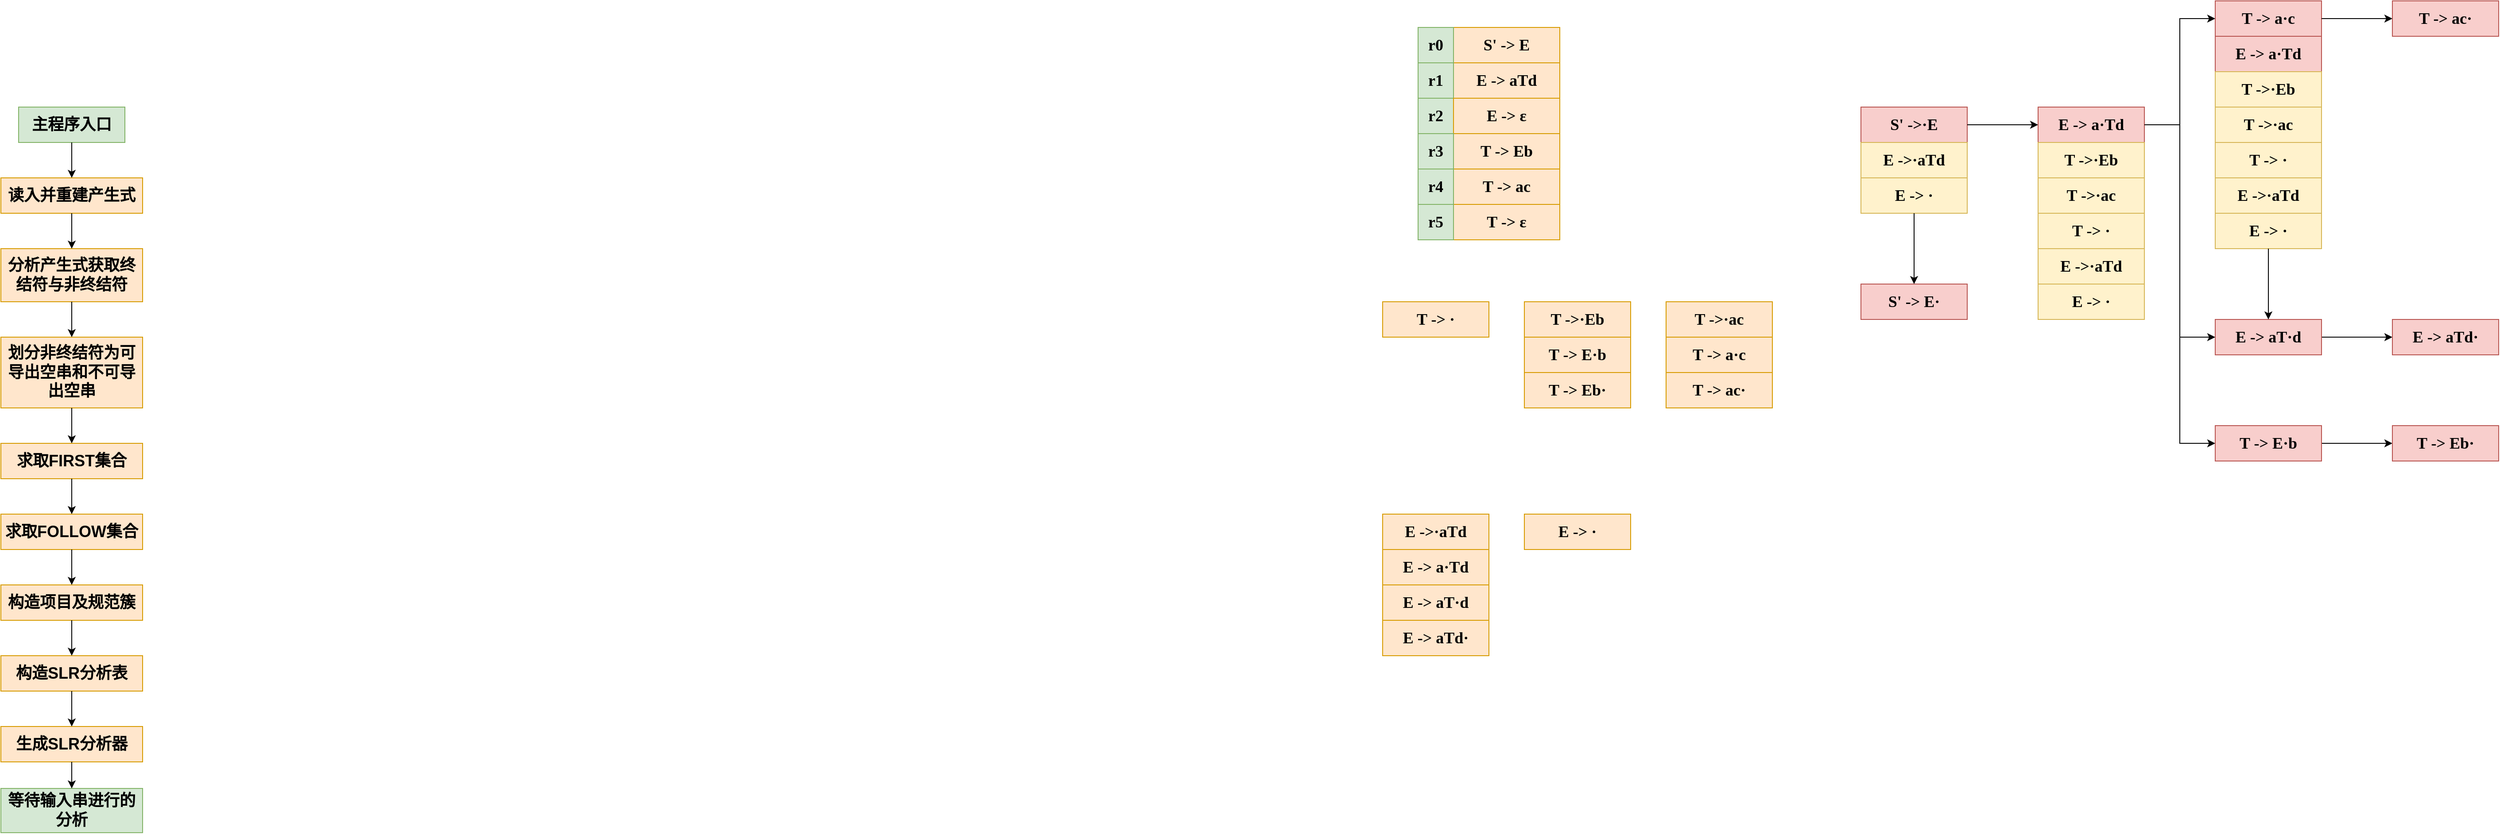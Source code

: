 <mxfile version="14.7.3" type="github">
  <diagram id="0YPb2u13IoEKau1Qp7Te" name="Page-1">
    <mxGraphModel dx="1292" dy="745" grid="1" gridSize="10" guides="1" tooltips="1" connect="1" arrows="1" fold="1" page="1" pageScale="1" pageWidth="1654" pageHeight="2336" math="0" shadow="0">
      <root>
        <mxCell id="0" />
        <mxCell id="1" parent="0" />
        <mxCell id="Pd2eChNWipuQM7B-wFBg-22" value="" style="group" parent="1" vertex="1" connectable="0">
          <mxGeometry x="140" y="120" width="160" height="820" as="geometry" />
        </mxCell>
        <mxCell id="Pd2eChNWipuQM7B-wFBg-1" value="&lt;font style=&quot;font-size: 18px&quot;&gt;&lt;b&gt;主程序入口&lt;/b&gt;&lt;/font&gt;" style="rounded=0;whiteSpace=wrap;html=1;fillColor=#d5e8d4;strokeColor=#82b366;" parent="Pd2eChNWipuQM7B-wFBg-22" vertex="1">
          <mxGeometry x="20" width="120" height="40" as="geometry" />
        </mxCell>
        <mxCell id="Pd2eChNWipuQM7B-wFBg-2" value="&lt;font style=&quot;font-size: 18px&quot;&gt;&lt;b&gt;读入并重建产生式&lt;/b&gt;&lt;/font&gt;" style="rounded=0;whiteSpace=wrap;html=1;fillColor=#ffe6cc;strokeColor=#d79b00;" parent="Pd2eChNWipuQM7B-wFBg-22" vertex="1">
          <mxGeometry y="80" width="160" height="40" as="geometry" />
        </mxCell>
        <mxCell id="Pd2eChNWipuQM7B-wFBg-12" style="edgeStyle=orthogonalEdgeStyle;rounded=0;orthogonalLoop=1;jettySize=auto;html=1;exitX=0.5;exitY=1;exitDx=0;exitDy=0;" parent="Pd2eChNWipuQM7B-wFBg-22" source="Pd2eChNWipuQM7B-wFBg-1" target="Pd2eChNWipuQM7B-wFBg-2" edge="1">
          <mxGeometry relative="1" as="geometry" />
        </mxCell>
        <mxCell id="Pd2eChNWipuQM7B-wFBg-3" value="&lt;font style=&quot;font-size: 18px&quot;&gt;&lt;b&gt;分析产生式获取终结符与非终结符&lt;/b&gt;&lt;/font&gt;" style="rounded=0;whiteSpace=wrap;html=1;fillColor=#ffe6cc;strokeColor=#d79b00;" parent="Pd2eChNWipuQM7B-wFBg-22" vertex="1">
          <mxGeometry y="160" width="160" height="60" as="geometry" />
        </mxCell>
        <mxCell id="Pd2eChNWipuQM7B-wFBg-13" style="edgeStyle=orthogonalEdgeStyle;rounded=0;orthogonalLoop=1;jettySize=auto;html=1;exitX=0.5;exitY=1;exitDx=0;exitDy=0;" parent="Pd2eChNWipuQM7B-wFBg-22" source="Pd2eChNWipuQM7B-wFBg-2" target="Pd2eChNWipuQM7B-wFBg-3" edge="1">
          <mxGeometry relative="1" as="geometry" />
        </mxCell>
        <mxCell id="Pd2eChNWipuQM7B-wFBg-5" value="&lt;span style=&quot;font-size: 18px&quot;&gt;&lt;b&gt;划分非终结符为可导出空串和不可导出空串&lt;br&gt;&lt;/b&gt;&lt;/span&gt;" style="rounded=0;whiteSpace=wrap;html=1;fillColor=#ffe6cc;strokeColor=#d79b00;" parent="Pd2eChNWipuQM7B-wFBg-22" vertex="1">
          <mxGeometry y="260" width="160" height="80" as="geometry" />
        </mxCell>
        <mxCell id="Pd2eChNWipuQM7B-wFBg-14" style="edgeStyle=orthogonalEdgeStyle;rounded=0;orthogonalLoop=1;jettySize=auto;html=1;exitX=0.5;exitY=1;exitDx=0;exitDy=0;entryX=0.5;entryY=0;entryDx=0;entryDy=0;" parent="Pd2eChNWipuQM7B-wFBg-22" source="Pd2eChNWipuQM7B-wFBg-3" target="Pd2eChNWipuQM7B-wFBg-5" edge="1">
          <mxGeometry relative="1" as="geometry" />
        </mxCell>
        <mxCell id="Pd2eChNWipuQM7B-wFBg-6" value="&lt;span style=&quot;font-size: 18px&quot;&gt;&lt;b&gt;求取FIRST集合&lt;br&gt;&lt;/b&gt;&lt;/span&gt;" style="rounded=0;whiteSpace=wrap;html=1;fillColor=#ffe6cc;strokeColor=#d79b00;" parent="Pd2eChNWipuQM7B-wFBg-22" vertex="1">
          <mxGeometry y="380" width="160" height="40" as="geometry" />
        </mxCell>
        <mxCell id="Pd2eChNWipuQM7B-wFBg-15" style="edgeStyle=orthogonalEdgeStyle;rounded=0;orthogonalLoop=1;jettySize=auto;html=1;exitX=0.5;exitY=1;exitDx=0;exitDy=0;entryX=0.5;entryY=0;entryDx=0;entryDy=0;" parent="Pd2eChNWipuQM7B-wFBg-22" source="Pd2eChNWipuQM7B-wFBg-5" target="Pd2eChNWipuQM7B-wFBg-6" edge="1">
          <mxGeometry relative="1" as="geometry" />
        </mxCell>
        <mxCell id="Pd2eChNWipuQM7B-wFBg-7" value="&lt;span style=&quot;font-size: 18px&quot;&gt;&lt;b&gt;求取FOLLOW集合&lt;br&gt;&lt;/b&gt;&lt;/span&gt;" style="rounded=0;whiteSpace=wrap;html=1;fillColor=#ffe6cc;strokeColor=#d79b00;" parent="Pd2eChNWipuQM7B-wFBg-22" vertex="1">
          <mxGeometry y="460" width="160" height="40" as="geometry" />
        </mxCell>
        <mxCell id="Pd2eChNWipuQM7B-wFBg-16" style="edgeStyle=orthogonalEdgeStyle;rounded=0;orthogonalLoop=1;jettySize=auto;html=1;exitX=0.5;exitY=1;exitDx=0;exitDy=0;entryX=0.5;entryY=0;entryDx=0;entryDy=0;" parent="Pd2eChNWipuQM7B-wFBg-22" source="Pd2eChNWipuQM7B-wFBg-6" target="Pd2eChNWipuQM7B-wFBg-7" edge="1">
          <mxGeometry relative="1" as="geometry" />
        </mxCell>
        <mxCell id="Pd2eChNWipuQM7B-wFBg-8" value="&lt;span style=&quot;font-size: 18px&quot;&gt;&lt;b&gt;构造项目及规范簇&lt;br&gt;&lt;/b&gt;&lt;/span&gt;" style="rounded=0;whiteSpace=wrap;html=1;fillColor=#ffe6cc;strokeColor=#d79b00;" parent="Pd2eChNWipuQM7B-wFBg-22" vertex="1">
          <mxGeometry y="540" width="160" height="40" as="geometry" />
        </mxCell>
        <mxCell id="Pd2eChNWipuQM7B-wFBg-17" style="edgeStyle=orthogonalEdgeStyle;rounded=0;orthogonalLoop=1;jettySize=auto;html=1;exitX=0.5;exitY=1;exitDx=0;exitDy=0;entryX=0.5;entryY=0;entryDx=0;entryDy=0;" parent="Pd2eChNWipuQM7B-wFBg-22" source="Pd2eChNWipuQM7B-wFBg-7" target="Pd2eChNWipuQM7B-wFBg-8" edge="1">
          <mxGeometry relative="1" as="geometry" />
        </mxCell>
        <mxCell id="Pd2eChNWipuQM7B-wFBg-9" value="&lt;span style=&quot;font-size: 18px&quot;&gt;&lt;b&gt;构造SLR分析表&lt;br&gt;&lt;/b&gt;&lt;/span&gt;" style="rounded=0;whiteSpace=wrap;html=1;fillColor=#ffe6cc;strokeColor=#d79b00;" parent="Pd2eChNWipuQM7B-wFBg-22" vertex="1">
          <mxGeometry y="620" width="160" height="40" as="geometry" />
        </mxCell>
        <mxCell id="Pd2eChNWipuQM7B-wFBg-18" style="edgeStyle=orthogonalEdgeStyle;rounded=0;orthogonalLoop=1;jettySize=auto;html=1;exitX=0.5;exitY=1;exitDx=0;exitDy=0;entryX=0.5;entryY=0;entryDx=0;entryDy=0;" parent="Pd2eChNWipuQM7B-wFBg-22" source="Pd2eChNWipuQM7B-wFBg-8" target="Pd2eChNWipuQM7B-wFBg-9" edge="1">
          <mxGeometry relative="1" as="geometry" />
        </mxCell>
        <mxCell id="Pd2eChNWipuQM7B-wFBg-10" value="&lt;span style=&quot;font-size: 18px&quot;&gt;&lt;b&gt;生成SLR分析器&lt;br&gt;&lt;/b&gt;&lt;/span&gt;" style="rounded=0;whiteSpace=wrap;html=1;fillColor=#ffe6cc;strokeColor=#d79b00;" parent="Pd2eChNWipuQM7B-wFBg-22" vertex="1">
          <mxGeometry y="700" width="160" height="40" as="geometry" />
        </mxCell>
        <mxCell id="Pd2eChNWipuQM7B-wFBg-19" style="edgeStyle=orthogonalEdgeStyle;rounded=0;orthogonalLoop=1;jettySize=auto;html=1;entryX=0.5;entryY=0;entryDx=0;entryDy=0;" parent="Pd2eChNWipuQM7B-wFBg-22" source="Pd2eChNWipuQM7B-wFBg-9" target="Pd2eChNWipuQM7B-wFBg-10" edge="1">
          <mxGeometry relative="1" as="geometry" />
        </mxCell>
        <mxCell id="Pd2eChNWipuQM7B-wFBg-11" value="&lt;span style=&quot;font-size: 18px&quot;&gt;&lt;b&gt;等待输入串进行的分析&lt;/b&gt;&lt;/span&gt;" style="rounded=0;whiteSpace=wrap;html=1;fillColor=#d5e8d4;strokeColor=#82b366;" parent="Pd2eChNWipuQM7B-wFBg-22" vertex="1">
          <mxGeometry y="770" width="160" height="50" as="geometry" />
        </mxCell>
        <mxCell id="Pd2eChNWipuQM7B-wFBg-21" style="edgeStyle=orthogonalEdgeStyle;rounded=0;orthogonalLoop=1;jettySize=auto;html=1;exitX=0.5;exitY=1;exitDx=0;exitDy=0;entryX=0.5;entryY=0;entryDx=0;entryDy=0;" parent="Pd2eChNWipuQM7B-wFBg-22" source="Pd2eChNWipuQM7B-wFBg-10" target="Pd2eChNWipuQM7B-wFBg-11" edge="1">
          <mxGeometry relative="1" as="geometry" />
        </mxCell>
        <mxCell id="wYAp02LFLE07vY8hdoaV-23" value="" style="group" vertex="1" connectable="0" parent="1">
          <mxGeometry x="1740" y="30" width="160" height="240" as="geometry" />
        </mxCell>
        <mxCell id="wYAp02LFLE07vY8hdoaV-3" value="" style="group;" vertex="1" connectable="0" parent="wYAp02LFLE07vY8hdoaV-23">
          <mxGeometry width="160" height="40" as="geometry" />
        </mxCell>
        <mxCell id="wYAp02LFLE07vY8hdoaV-1" value="&lt;font style=&quot;font-size: 18px&quot; face=&quot;Comic Sans MS&quot;&gt;&lt;b&gt;S&#39; -&amp;gt; E&lt;/b&gt;&lt;/font&gt;" style="rounded=0;whiteSpace=wrap;html=1;fillColor=#ffe6cc;strokeColor=#d79b00;" vertex="1" parent="wYAp02LFLE07vY8hdoaV-3">
          <mxGeometry x="40" width="120" height="40" as="geometry" />
        </mxCell>
        <mxCell id="wYAp02LFLE07vY8hdoaV-2" value="&lt;font style=&quot;font-size: 18px&quot; face=&quot;Comic Sans MS&quot;&gt;&lt;b&gt;r0&lt;/b&gt;&lt;/font&gt;" style="rounded=0;whiteSpace=wrap;html=1;fillColor=#d5e8d4;strokeColor=#82b366;" vertex="1" parent="wYAp02LFLE07vY8hdoaV-3">
          <mxGeometry width="40" height="40" as="geometry" />
        </mxCell>
        <mxCell id="wYAp02LFLE07vY8hdoaV-4" value="" style="group" vertex="1" connectable="0" parent="wYAp02LFLE07vY8hdoaV-23">
          <mxGeometry y="40" width="160" height="40" as="geometry" />
        </mxCell>
        <mxCell id="wYAp02LFLE07vY8hdoaV-5" value="&lt;font style=&quot;font-size: 18px&quot; face=&quot;Comic Sans MS&quot;&gt;&lt;b&gt;E -&amp;gt; aTd&lt;/b&gt;&lt;/font&gt;" style="rounded=0;whiteSpace=wrap;html=1;fillColor=#ffe6cc;strokeColor=#d79b00;" vertex="1" parent="wYAp02LFLE07vY8hdoaV-4">
          <mxGeometry x="40" width="120" height="40" as="geometry" />
        </mxCell>
        <mxCell id="wYAp02LFLE07vY8hdoaV-6" value="&lt;font style=&quot;font-size: 18px&quot; face=&quot;Comic Sans MS&quot;&gt;&lt;b&gt;r1&lt;/b&gt;&lt;/font&gt;" style="rounded=0;whiteSpace=wrap;html=1;fillColor=#d5e8d4;strokeColor=#82b366;" vertex="1" parent="wYAp02LFLE07vY8hdoaV-4">
          <mxGeometry width="40" height="40" as="geometry" />
        </mxCell>
        <mxCell id="wYAp02LFLE07vY8hdoaV-7" value="" style="group" vertex="1" connectable="0" parent="wYAp02LFLE07vY8hdoaV-23">
          <mxGeometry y="80" width="160" height="40" as="geometry" />
        </mxCell>
        <mxCell id="wYAp02LFLE07vY8hdoaV-9" value="&lt;font style=&quot;font-size: 18px&quot; face=&quot;Comic Sans MS&quot;&gt;&lt;b&gt;r2&lt;/b&gt;&lt;/font&gt;" style="rounded=0;whiteSpace=wrap;html=1;fillColor=#d5e8d4;strokeColor=#82b366;" vertex="1" parent="wYAp02LFLE07vY8hdoaV-7">
          <mxGeometry width="40" height="40" as="geometry" />
        </mxCell>
        <mxCell id="wYAp02LFLE07vY8hdoaV-21" value="&lt;b style=&quot;font-family: &amp;#34;comic sans ms&amp;#34; ; font-size: 18px&quot;&gt;E -&amp;gt;&amp;nbsp;ε&lt;/b&gt;" style="rounded=0;whiteSpace=wrap;html=1;fillColor=#ffe6cc;strokeColor=#d79b00;" vertex="1" parent="wYAp02LFLE07vY8hdoaV-7">
          <mxGeometry x="40" width="120" height="40" as="geometry" />
        </mxCell>
        <mxCell id="wYAp02LFLE07vY8hdoaV-11" value="" style="group" vertex="1" connectable="0" parent="wYAp02LFLE07vY8hdoaV-23">
          <mxGeometry y="120" width="160" height="40" as="geometry" />
        </mxCell>
        <mxCell id="wYAp02LFLE07vY8hdoaV-12" value="&lt;font style=&quot;font-size: 18px&quot; face=&quot;Comic Sans MS&quot;&gt;&lt;b&gt;T -&amp;gt; Eb&lt;/b&gt;&lt;/font&gt;" style="rounded=0;whiteSpace=wrap;html=1;fillColor=#ffe6cc;strokeColor=#d79b00;" vertex="1" parent="wYAp02LFLE07vY8hdoaV-11">
          <mxGeometry x="40" width="120" height="40" as="geometry" />
        </mxCell>
        <mxCell id="wYAp02LFLE07vY8hdoaV-13" value="&lt;font style=&quot;font-size: 18px&quot; face=&quot;Comic Sans MS&quot;&gt;&lt;b&gt;r3&lt;/b&gt;&lt;/font&gt;" style="rounded=0;whiteSpace=wrap;html=1;fillColor=#d5e8d4;strokeColor=#82b366;" vertex="1" parent="wYAp02LFLE07vY8hdoaV-11">
          <mxGeometry width="40" height="40" as="geometry" />
        </mxCell>
        <mxCell id="wYAp02LFLE07vY8hdoaV-14" value="" style="group" vertex="1" connectable="0" parent="wYAp02LFLE07vY8hdoaV-23">
          <mxGeometry y="160" width="160" height="40" as="geometry" />
        </mxCell>
        <mxCell id="wYAp02LFLE07vY8hdoaV-15" value="&lt;font style=&quot;font-size: 18px&quot; face=&quot;Comic Sans MS&quot;&gt;&lt;b&gt;T -&amp;gt; ac&lt;/b&gt;&lt;/font&gt;" style="rounded=0;whiteSpace=wrap;html=1;fillColor=#ffe6cc;strokeColor=#d79b00;" vertex="1" parent="wYAp02LFLE07vY8hdoaV-14">
          <mxGeometry x="40" width="120" height="40" as="geometry" />
        </mxCell>
        <mxCell id="wYAp02LFLE07vY8hdoaV-16" value="&lt;font style=&quot;font-size: 18px&quot; face=&quot;Comic Sans MS&quot;&gt;&lt;b&gt;r4&lt;/b&gt;&lt;/font&gt;" style="rounded=0;whiteSpace=wrap;html=1;fillColor=#d5e8d4;strokeColor=#82b366;" vertex="1" parent="wYAp02LFLE07vY8hdoaV-14">
          <mxGeometry width="40" height="40" as="geometry" />
        </mxCell>
        <mxCell id="wYAp02LFLE07vY8hdoaV-17" value="" style="group" vertex="1" connectable="0" parent="wYAp02LFLE07vY8hdoaV-23">
          <mxGeometry y="200" width="160" height="40" as="geometry" />
        </mxCell>
        <mxCell id="wYAp02LFLE07vY8hdoaV-18" value="&lt;font style=&quot;font-size: 18px&quot; face=&quot;Comic Sans MS&quot;&gt;&lt;b&gt;T -&amp;gt;&amp;nbsp;&lt;/b&gt;&lt;/font&gt;&lt;b style=&quot;font-family: &amp;#34;comic sans ms&amp;#34; ; font-size: 18px&quot;&gt;ε&lt;/b&gt;" style="rounded=0;whiteSpace=wrap;html=1;fillColor=#ffe6cc;strokeColor=#d79b00;" vertex="1" parent="wYAp02LFLE07vY8hdoaV-17">
          <mxGeometry x="40" width="120" height="40" as="geometry" />
        </mxCell>
        <mxCell id="wYAp02LFLE07vY8hdoaV-19" value="&lt;font style=&quot;font-size: 18px&quot; face=&quot;Comic Sans MS&quot;&gt;&lt;b&gt;r5&lt;/b&gt;&lt;/font&gt;" style="rounded=0;whiteSpace=wrap;html=1;fillColor=#d5e8d4;strokeColor=#82b366;" vertex="1" parent="wYAp02LFLE07vY8hdoaV-17">
          <mxGeometry width="40" height="40" as="geometry" />
        </mxCell>
        <mxCell id="wYAp02LFLE07vY8hdoaV-25" value="&lt;font style=&quot;font-size: 18px&quot; face=&quot;Comic Sans MS&quot;&gt;&lt;b&gt;S&#39; -&amp;gt; E&lt;/b&gt;&lt;/font&gt;&lt;b style=&quot;font-size: 18px&quot;&gt;&lt;font face=&quot;Comic Sans MS&quot;&gt;·&lt;/font&gt;&lt;/b&gt;" style="rounded=0;whiteSpace=wrap;html=1;fillColor=#f8cecc;strokeColor=#b85450;" vertex="1" parent="1">
          <mxGeometry x="2240" y="320" width="120" height="40" as="geometry" />
        </mxCell>
        <mxCell id="wYAp02LFLE07vY8hdoaV-28" value="&lt;font style=&quot;font-size: 18px&quot; face=&quot;Comic Sans MS&quot;&gt;&lt;b&gt;T -&amp;gt;&lt;/b&gt;&lt;/font&gt;&lt;b style=&quot;font-size: 18px&quot;&gt;&lt;font face=&quot;Comic Sans MS&quot;&gt;·&lt;/font&gt;&lt;/b&gt;&lt;font style=&quot;font-size: 18px&quot; face=&quot;Comic Sans MS&quot;&gt;&lt;b&gt;Eb&lt;/b&gt;&lt;/font&gt;" style="rounded=0;whiteSpace=wrap;html=1;fillColor=#ffe6cc;strokeColor=#d79b00;" vertex="1" parent="1">
          <mxGeometry x="1860" y="340" width="120" height="40" as="geometry" />
        </mxCell>
        <mxCell id="wYAp02LFLE07vY8hdoaV-29" value="&lt;font style=&quot;font-size: 18px&quot; face=&quot;Comic Sans MS&quot;&gt;&lt;b&gt;T -&amp;gt;&lt;/b&gt;&lt;/font&gt;&lt;b style=&quot;font-size: 18px&quot;&gt;&lt;font face=&quot;Comic Sans MS&quot;&gt;·&lt;/font&gt;&lt;/b&gt;&lt;font style=&quot;font-size: 18px&quot; face=&quot;Comic Sans MS&quot;&gt;&lt;b&gt;ac&lt;/b&gt;&lt;/font&gt;" style="rounded=0;whiteSpace=wrap;html=1;fillColor=#ffe6cc;strokeColor=#d79b00;" vertex="1" parent="1">
          <mxGeometry x="2020" y="340" width="120" height="40" as="geometry" />
        </mxCell>
        <mxCell id="wYAp02LFLE07vY8hdoaV-30" value="&lt;font style=&quot;font-size: 18px&quot;&gt;&lt;b&gt;&lt;font face=&quot;Comic Sans MS&quot;&gt;T -&amp;gt; ·&lt;/font&gt;&lt;/b&gt;&lt;/font&gt;" style="rounded=0;whiteSpace=wrap;html=1;fillColor=#ffe6cc;strokeColor=#d79b00;" vertex="1" parent="1">
          <mxGeometry x="1700" y="340" width="120" height="40" as="geometry" />
        </mxCell>
        <mxCell id="wYAp02LFLE07vY8hdoaV-31" value="&lt;font style=&quot;font-size: 18px&quot; face=&quot;Comic Sans MS&quot;&gt;&lt;b&gt;E -&amp;gt;&lt;/b&gt;&lt;/font&gt;&lt;b style=&quot;font-size: 18px&quot;&gt;&lt;font face=&quot;Comic Sans MS&quot;&gt;·&lt;/font&gt;&lt;/b&gt;&lt;font style=&quot;font-size: 18px&quot; face=&quot;Comic Sans MS&quot;&gt;&lt;b&gt;aTd&lt;/b&gt;&lt;/font&gt;" style="rounded=0;whiteSpace=wrap;html=1;fillColor=#ffe6cc;strokeColor=#d79b00;" vertex="1" parent="1">
          <mxGeometry x="1700" y="580" width="120" height="40" as="geometry" />
        </mxCell>
        <mxCell id="wYAp02LFLE07vY8hdoaV-32" value="&lt;b style=&quot;font-size: 18px&quot;&gt;&lt;font face=&quot;Comic Sans MS&quot;&gt;E -&amp;gt; ·&lt;/font&gt;&lt;/b&gt;" style="rounded=0;whiteSpace=wrap;html=1;fillColor=#ffe6cc;strokeColor=#d79b00;" vertex="1" parent="1">
          <mxGeometry x="1860" y="580" width="120" height="40" as="geometry" />
        </mxCell>
        <mxCell id="wYAp02LFLE07vY8hdoaV-33" value="&lt;font style=&quot;font-size: 18px&quot; face=&quot;Comic Sans MS&quot;&gt;&lt;b&gt;T -&amp;gt; E&lt;/b&gt;&lt;/font&gt;&lt;b style=&quot;font-size: 18px&quot;&gt;&lt;font face=&quot;Comic Sans MS&quot;&gt;·&lt;/font&gt;&lt;/b&gt;&lt;font style=&quot;font-size: 18px&quot; face=&quot;Comic Sans MS&quot;&gt;&lt;b&gt;b&lt;/b&gt;&lt;/font&gt;" style="rounded=0;whiteSpace=wrap;html=1;fillColor=#ffe6cc;strokeColor=#d79b00;" vertex="1" parent="1">
          <mxGeometry x="1860" y="380" width="120" height="40" as="geometry" />
        </mxCell>
        <mxCell id="wYAp02LFLE07vY8hdoaV-34" value="&lt;font style=&quot;font-size: 18px&quot; face=&quot;Comic Sans MS&quot;&gt;&lt;b&gt;T -&amp;gt; E&lt;/b&gt;&lt;/font&gt;&lt;font style=&quot;font-size: 18px&quot; face=&quot;Comic Sans MS&quot;&gt;&lt;b&gt;b&lt;/b&gt;&lt;/font&gt;&lt;b style=&quot;font-size: 18px&quot;&gt;&lt;font face=&quot;Comic Sans MS&quot;&gt;·&lt;/font&gt;&lt;/b&gt;" style="rounded=0;whiteSpace=wrap;html=1;fillColor=#ffe6cc;strokeColor=#d79b00;" vertex="1" parent="1">
          <mxGeometry x="1860" y="420" width="120" height="40" as="geometry" />
        </mxCell>
        <mxCell id="wYAp02LFLE07vY8hdoaV-35" value="&lt;font style=&quot;font-size: 18px&quot; face=&quot;Comic Sans MS&quot;&gt;&lt;b&gt;T -&amp;gt; a&lt;/b&gt;&lt;/font&gt;&lt;b style=&quot;font-size: 18px&quot;&gt;&lt;font face=&quot;Comic Sans MS&quot;&gt;·&lt;/font&gt;&lt;/b&gt;&lt;font style=&quot;font-size: 18px&quot; face=&quot;Comic Sans MS&quot;&gt;&lt;b&gt;c&lt;/b&gt;&lt;/font&gt;" style="rounded=0;whiteSpace=wrap;html=1;fillColor=#ffe6cc;strokeColor=#d79b00;" vertex="1" parent="1">
          <mxGeometry x="2020" y="380" width="120" height="40" as="geometry" />
        </mxCell>
        <mxCell id="wYAp02LFLE07vY8hdoaV-36" value="&lt;font style=&quot;font-size: 18px&quot; face=&quot;Comic Sans MS&quot;&gt;&lt;b&gt;T -&amp;gt; ac&lt;/b&gt;&lt;/font&gt;&lt;b style=&quot;font-size: 18px&quot;&gt;&lt;font face=&quot;Comic Sans MS&quot;&gt;·&lt;/font&gt;&lt;/b&gt;" style="rounded=0;whiteSpace=wrap;html=1;fillColor=#ffe6cc;strokeColor=#d79b00;" vertex="1" parent="1">
          <mxGeometry x="2020" y="420" width="120" height="40" as="geometry" />
        </mxCell>
        <mxCell id="wYAp02LFLE07vY8hdoaV-37" value="&lt;font style=&quot;font-size: 18px&quot; face=&quot;Comic Sans MS&quot;&gt;&lt;b&gt;E -&amp;gt; a&lt;/b&gt;&lt;/font&gt;&lt;b style=&quot;font-size: 18px&quot;&gt;&lt;font face=&quot;Comic Sans MS&quot;&gt;·&lt;/font&gt;&lt;/b&gt;&lt;font style=&quot;font-size: 18px&quot; face=&quot;Comic Sans MS&quot;&gt;&lt;b&gt;Td&lt;/b&gt;&lt;/font&gt;" style="rounded=0;whiteSpace=wrap;html=1;fillColor=#ffe6cc;strokeColor=#d79b00;" vertex="1" parent="1">
          <mxGeometry x="1700" y="620" width="120" height="40" as="geometry" />
        </mxCell>
        <mxCell id="wYAp02LFLE07vY8hdoaV-38" value="&lt;font style=&quot;font-size: 18px&quot; face=&quot;Comic Sans MS&quot;&gt;&lt;b&gt;E -&amp;gt; aT&lt;/b&gt;&lt;/font&gt;&lt;b style=&quot;font-size: 18px&quot;&gt;&lt;font face=&quot;Comic Sans MS&quot;&gt;·&lt;/font&gt;&lt;/b&gt;&lt;font style=&quot;font-size: 18px&quot; face=&quot;Comic Sans MS&quot;&gt;&lt;b&gt;d&lt;/b&gt;&lt;/font&gt;" style="rounded=0;whiteSpace=wrap;html=1;fillColor=#ffe6cc;strokeColor=#d79b00;" vertex="1" parent="1">
          <mxGeometry x="1700" y="660" width="120" height="40" as="geometry" />
        </mxCell>
        <mxCell id="wYAp02LFLE07vY8hdoaV-39" value="&lt;font style=&quot;font-size: 18px&quot; face=&quot;Comic Sans MS&quot;&gt;&lt;b&gt;E -&amp;gt; aTd&lt;/b&gt;&lt;/font&gt;&lt;b style=&quot;font-size: 18px&quot;&gt;&lt;font face=&quot;Comic Sans MS&quot;&gt;·&lt;/font&gt;&lt;/b&gt;" style="rounded=0;whiteSpace=wrap;html=1;fillColor=#ffe6cc;strokeColor=#d79b00;" vertex="1" parent="1">
          <mxGeometry x="1700" y="700" width="120" height="40" as="geometry" />
        </mxCell>
        <mxCell id="wYAp02LFLE07vY8hdoaV-42" value="" style="group" vertex="1" connectable="0" parent="1">
          <mxGeometry x="2240" y="120" width="120" height="120" as="geometry" />
        </mxCell>
        <mxCell id="wYAp02LFLE07vY8hdoaV-24" value="&lt;font style=&quot;font-size: 18px&quot; face=&quot;Comic Sans MS&quot;&gt;&lt;b&gt;S&#39; -&amp;gt;&lt;/b&gt;&lt;/font&gt;&lt;b style=&quot;font-size: 18px&quot;&gt;&lt;font face=&quot;Comic Sans MS&quot;&gt;·&lt;/font&gt;&lt;/b&gt;&lt;font style=&quot;font-size: 18px&quot; face=&quot;Comic Sans MS&quot;&gt;&lt;b&gt;E&lt;/b&gt;&lt;/font&gt;" style="rounded=0;whiteSpace=wrap;html=1;fillColor=#f8cecc;strokeColor=#b85450;" vertex="1" parent="wYAp02LFLE07vY8hdoaV-42">
          <mxGeometry width="120" height="40" as="geometry" />
        </mxCell>
        <mxCell id="wYAp02LFLE07vY8hdoaV-40" value="&lt;font style=&quot;font-size: 18px&quot; face=&quot;Comic Sans MS&quot;&gt;&lt;b&gt;E -&amp;gt;&lt;/b&gt;&lt;/font&gt;&lt;b style=&quot;font-size: 18px&quot;&gt;&lt;font face=&quot;Comic Sans MS&quot;&gt;·&lt;/font&gt;&lt;/b&gt;&lt;font style=&quot;font-size: 18px&quot; face=&quot;Comic Sans MS&quot;&gt;&lt;b&gt;aTd&lt;/b&gt;&lt;/font&gt;" style="rounded=0;whiteSpace=wrap;html=1;fillColor=#fff2cc;strokeColor=#d6b656;" vertex="1" parent="wYAp02LFLE07vY8hdoaV-42">
          <mxGeometry y="40" width="120" height="40" as="geometry" />
        </mxCell>
        <mxCell id="wYAp02LFLE07vY8hdoaV-41" value="&lt;b style=&quot;font-size: 18px&quot;&gt;&lt;font face=&quot;Comic Sans MS&quot;&gt;E -&amp;gt; ·&lt;/font&gt;&lt;/b&gt;" style="rounded=0;whiteSpace=wrap;html=1;fillColor=#fff2cc;strokeColor=#d6b656;" vertex="1" parent="wYAp02LFLE07vY8hdoaV-42">
          <mxGeometry y="80" width="120" height="40" as="geometry" />
        </mxCell>
        <mxCell id="wYAp02LFLE07vY8hdoaV-49" value="" style="group" vertex="1" connectable="0" parent="1">
          <mxGeometry x="2440" y="120" width="120" height="240" as="geometry" />
        </mxCell>
        <mxCell id="wYAp02LFLE07vY8hdoaV-43" value="&lt;font style=&quot;font-size: 18px&quot; face=&quot;Comic Sans MS&quot;&gt;&lt;b&gt;E -&amp;gt; a&lt;/b&gt;&lt;/font&gt;&lt;b style=&quot;font-size: 18px&quot;&gt;&lt;font face=&quot;Comic Sans MS&quot;&gt;·&lt;/font&gt;&lt;/b&gt;&lt;font style=&quot;font-size: 18px&quot; face=&quot;Comic Sans MS&quot;&gt;&lt;b&gt;Td&lt;/b&gt;&lt;/font&gt;" style="rounded=0;whiteSpace=wrap;html=1;fillColor=#f8cecc;strokeColor=#b85450;" vertex="1" parent="wYAp02LFLE07vY8hdoaV-49">
          <mxGeometry width="120" height="40" as="geometry" />
        </mxCell>
        <mxCell id="wYAp02LFLE07vY8hdoaV-44" value="&lt;font style=&quot;font-size: 18px&quot; face=&quot;Comic Sans MS&quot;&gt;&lt;b&gt;T -&amp;gt;&lt;/b&gt;&lt;/font&gt;&lt;b style=&quot;font-size: 18px&quot;&gt;&lt;font face=&quot;Comic Sans MS&quot;&gt;·&lt;/font&gt;&lt;/b&gt;&lt;font style=&quot;font-size: 18px&quot; face=&quot;Comic Sans MS&quot;&gt;&lt;b&gt;Eb&lt;/b&gt;&lt;/font&gt;" style="rounded=0;whiteSpace=wrap;html=1;fillColor=#fff2cc;strokeColor=#d6b656;" vertex="1" parent="wYAp02LFLE07vY8hdoaV-49">
          <mxGeometry y="40" width="120" height="40" as="geometry" />
        </mxCell>
        <mxCell id="wYAp02LFLE07vY8hdoaV-45" value="&lt;font style=&quot;font-size: 18px&quot; face=&quot;Comic Sans MS&quot;&gt;&lt;b&gt;T -&amp;gt;&lt;/b&gt;&lt;/font&gt;&lt;b style=&quot;font-size: 18px&quot;&gt;&lt;font face=&quot;Comic Sans MS&quot;&gt;·&lt;/font&gt;&lt;/b&gt;&lt;font style=&quot;font-size: 18px&quot; face=&quot;Comic Sans MS&quot;&gt;&lt;b&gt;ac&lt;/b&gt;&lt;/font&gt;" style="rounded=0;whiteSpace=wrap;html=1;fillColor=#fff2cc;strokeColor=#d6b656;" vertex="1" parent="wYAp02LFLE07vY8hdoaV-49">
          <mxGeometry y="80" width="120" height="40" as="geometry" />
        </mxCell>
        <mxCell id="wYAp02LFLE07vY8hdoaV-46" value="&lt;font style=&quot;font-size: 18px&quot;&gt;&lt;b&gt;&lt;font face=&quot;Comic Sans MS&quot;&gt;T -&amp;gt; ·&lt;/font&gt;&lt;/b&gt;&lt;/font&gt;" style="rounded=0;whiteSpace=wrap;html=1;fillColor=#fff2cc;strokeColor=#d6b656;" vertex="1" parent="wYAp02LFLE07vY8hdoaV-49">
          <mxGeometry y="120" width="120" height="40" as="geometry" />
        </mxCell>
        <mxCell id="wYAp02LFLE07vY8hdoaV-47" value="&lt;font style=&quot;font-size: 18px&quot; face=&quot;Comic Sans MS&quot;&gt;&lt;b&gt;E -&amp;gt;&lt;/b&gt;&lt;/font&gt;&lt;b style=&quot;font-size: 18px&quot;&gt;&lt;font face=&quot;Comic Sans MS&quot;&gt;·&lt;/font&gt;&lt;/b&gt;&lt;font style=&quot;font-size: 18px&quot; face=&quot;Comic Sans MS&quot;&gt;&lt;b&gt;aTd&lt;/b&gt;&lt;/font&gt;" style="rounded=0;whiteSpace=wrap;html=1;fillColor=#fff2cc;strokeColor=#d6b656;" vertex="1" parent="wYAp02LFLE07vY8hdoaV-49">
          <mxGeometry y="160" width="120" height="40" as="geometry" />
        </mxCell>
        <mxCell id="wYAp02LFLE07vY8hdoaV-48" value="&lt;b style=&quot;font-size: 18px&quot;&gt;&lt;font face=&quot;Comic Sans MS&quot;&gt;E -&amp;gt; ·&lt;/font&gt;&lt;/b&gt;" style="rounded=0;whiteSpace=wrap;html=1;fillColor=#fff2cc;strokeColor=#d6b656;" vertex="1" parent="wYAp02LFLE07vY8hdoaV-49">
          <mxGeometry y="200" width="120" height="40" as="geometry" />
        </mxCell>
        <mxCell id="wYAp02LFLE07vY8hdoaV-57" value="" style="group" vertex="1" connectable="0" parent="1">
          <mxGeometry x="2640" width="120" height="280" as="geometry" />
        </mxCell>
        <mxCell id="wYAp02LFLE07vY8hdoaV-50" value="&lt;font style=&quot;font-size: 18px&quot; face=&quot;Comic Sans MS&quot;&gt;&lt;b&gt;T -&amp;gt; a&lt;/b&gt;&lt;/font&gt;&lt;b style=&quot;font-size: 18px&quot;&gt;&lt;font face=&quot;Comic Sans MS&quot;&gt;·&lt;/font&gt;&lt;/b&gt;&lt;font style=&quot;font-size: 18px&quot; face=&quot;Comic Sans MS&quot;&gt;&lt;b&gt;c&lt;/b&gt;&lt;/font&gt;" style="rounded=0;whiteSpace=wrap;html=1;fillColor=#f8cecc;strokeColor=#b85450;" vertex="1" parent="wYAp02LFLE07vY8hdoaV-57">
          <mxGeometry width="120" height="40" as="geometry" />
        </mxCell>
        <mxCell id="wYAp02LFLE07vY8hdoaV-51" value="&lt;font style=&quot;font-size: 18px&quot; face=&quot;Comic Sans MS&quot;&gt;&lt;b&gt;E -&amp;gt; a&lt;/b&gt;&lt;/font&gt;&lt;b style=&quot;font-size: 18px&quot;&gt;&lt;font face=&quot;Comic Sans MS&quot;&gt;·&lt;/font&gt;&lt;/b&gt;&lt;font style=&quot;font-size: 18px&quot; face=&quot;Comic Sans MS&quot;&gt;&lt;b&gt;Td&lt;/b&gt;&lt;/font&gt;" style="rounded=0;whiteSpace=wrap;html=1;fillColor=#f8cecc;strokeColor=#b85450;" vertex="1" parent="wYAp02LFLE07vY8hdoaV-57">
          <mxGeometry y="40" width="120" height="40" as="geometry" />
        </mxCell>
        <mxCell id="wYAp02LFLE07vY8hdoaV-52" value="&lt;font style=&quot;font-size: 18px&quot; face=&quot;Comic Sans MS&quot;&gt;&lt;b&gt;T -&amp;gt;&lt;/b&gt;&lt;/font&gt;&lt;b style=&quot;font-size: 18px&quot;&gt;&lt;font face=&quot;Comic Sans MS&quot;&gt;·&lt;/font&gt;&lt;/b&gt;&lt;font style=&quot;font-size: 18px&quot; face=&quot;Comic Sans MS&quot;&gt;&lt;b&gt;Eb&lt;/b&gt;&lt;/font&gt;" style="rounded=0;whiteSpace=wrap;html=1;fillColor=#fff2cc;strokeColor=#d6b656;" vertex="1" parent="wYAp02LFLE07vY8hdoaV-57">
          <mxGeometry y="80" width="120" height="40" as="geometry" />
        </mxCell>
        <mxCell id="wYAp02LFLE07vY8hdoaV-53" value="&lt;font style=&quot;font-size: 18px&quot; face=&quot;Comic Sans MS&quot;&gt;&lt;b&gt;T -&amp;gt;&lt;/b&gt;&lt;/font&gt;&lt;b style=&quot;font-size: 18px&quot;&gt;&lt;font face=&quot;Comic Sans MS&quot;&gt;·&lt;/font&gt;&lt;/b&gt;&lt;font style=&quot;font-size: 18px&quot; face=&quot;Comic Sans MS&quot;&gt;&lt;b&gt;ac&lt;/b&gt;&lt;/font&gt;" style="rounded=0;whiteSpace=wrap;html=1;fillColor=#fff2cc;strokeColor=#d6b656;" vertex="1" parent="wYAp02LFLE07vY8hdoaV-57">
          <mxGeometry y="120" width="120" height="40" as="geometry" />
        </mxCell>
        <mxCell id="wYAp02LFLE07vY8hdoaV-54" value="&lt;font style=&quot;font-size: 18px&quot;&gt;&lt;b&gt;&lt;font face=&quot;Comic Sans MS&quot;&gt;T -&amp;gt; ·&lt;/font&gt;&lt;/b&gt;&lt;/font&gt;" style="rounded=0;whiteSpace=wrap;html=1;fillColor=#fff2cc;strokeColor=#d6b656;" vertex="1" parent="wYAp02LFLE07vY8hdoaV-57">
          <mxGeometry y="160" width="120" height="40" as="geometry" />
        </mxCell>
        <mxCell id="wYAp02LFLE07vY8hdoaV-55" value="&lt;font style=&quot;font-size: 18px&quot; face=&quot;Comic Sans MS&quot;&gt;&lt;b&gt;E -&amp;gt;&lt;/b&gt;&lt;/font&gt;&lt;b style=&quot;font-size: 18px&quot;&gt;&lt;font face=&quot;Comic Sans MS&quot;&gt;·&lt;/font&gt;&lt;/b&gt;&lt;font style=&quot;font-size: 18px&quot; face=&quot;Comic Sans MS&quot;&gt;&lt;b&gt;aTd&lt;/b&gt;&lt;/font&gt;" style="rounded=0;whiteSpace=wrap;html=1;fillColor=#fff2cc;strokeColor=#d6b656;" vertex="1" parent="wYAp02LFLE07vY8hdoaV-57">
          <mxGeometry y="200" width="120" height="40" as="geometry" />
        </mxCell>
        <mxCell id="wYAp02LFLE07vY8hdoaV-56" value="&lt;b style=&quot;font-size: 18px&quot;&gt;&lt;font face=&quot;Comic Sans MS&quot;&gt;E -&amp;gt; ·&lt;/font&gt;&lt;/b&gt;" style="rounded=0;whiteSpace=wrap;html=1;fillColor=#fff2cc;strokeColor=#d6b656;" vertex="1" parent="wYAp02LFLE07vY8hdoaV-57">
          <mxGeometry y="240" width="120" height="40" as="geometry" />
        </mxCell>
        <mxCell id="wYAp02LFLE07vY8hdoaV-58" value="&lt;font style=&quot;font-size: 18px&quot; face=&quot;Comic Sans MS&quot;&gt;&lt;b&gt;T -&amp;gt; ac&lt;/b&gt;&lt;/font&gt;&lt;b style=&quot;font-size: 18px&quot;&gt;&lt;font face=&quot;Comic Sans MS&quot;&gt;·&lt;/font&gt;&lt;/b&gt;" style="rounded=0;whiteSpace=wrap;html=1;fillColor=#f8cecc;strokeColor=#b85450;" vertex="1" parent="1">
          <mxGeometry x="2840" width="120" height="40" as="geometry" />
        </mxCell>
        <mxCell id="wYAp02LFLE07vY8hdoaV-69" style="edgeStyle=orthogonalEdgeStyle;rounded=0;orthogonalLoop=1;jettySize=auto;html=1;exitX=1;exitY=0.5;exitDx=0;exitDy=0;entryX=0;entryY=0.5;entryDx=0;entryDy=0;" edge="1" parent="1" source="wYAp02LFLE07vY8hdoaV-59" target="wYAp02LFLE07vY8hdoaV-60">
          <mxGeometry relative="1" as="geometry" />
        </mxCell>
        <mxCell id="wYAp02LFLE07vY8hdoaV-59" value="&lt;font style=&quot;font-size: 18px&quot; face=&quot;Comic Sans MS&quot;&gt;&lt;b&gt;E -&amp;gt; aT&lt;/b&gt;&lt;/font&gt;&lt;b style=&quot;font-size: 18px&quot;&gt;&lt;font face=&quot;Comic Sans MS&quot;&gt;·&lt;/font&gt;&lt;/b&gt;&lt;font style=&quot;font-size: 18px&quot; face=&quot;Comic Sans MS&quot;&gt;&lt;b&gt;d&lt;/b&gt;&lt;/font&gt;" style="rounded=0;whiteSpace=wrap;html=1;fillColor=#f8cecc;strokeColor=#b85450;" vertex="1" parent="1">
          <mxGeometry x="2640" y="360" width="120" height="40" as="geometry" />
        </mxCell>
        <mxCell id="wYAp02LFLE07vY8hdoaV-60" value="&lt;font style=&quot;font-size: 18px&quot; face=&quot;Comic Sans MS&quot;&gt;&lt;b&gt;E -&amp;gt; aTd&lt;/b&gt;&lt;/font&gt;&lt;b style=&quot;font-size: 18px&quot;&gt;&lt;font face=&quot;Comic Sans MS&quot;&gt;·&lt;/font&gt;&lt;/b&gt;" style="rounded=0;whiteSpace=wrap;html=1;fillColor=#f8cecc;strokeColor=#b85450;" vertex="1" parent="1">
          <mxGeometry x="2840" y="360" width="120" height="40" as="geometry" />
        </mxCell>
        <mxCell id="wYAp02LFLE07vY8hdoaV-70" style="edgeStyle=orthogonalEdgeStyle;rounded=0;orthogonalLoop=1;jettySize=auto;html=1;exitX=1;exitY=0.5;exitDx=0;exitDy=0;entryX=0;entryY=0.5;entryDx=0;entryDy=0;" edge="1" parent="1" source="wYAp02LFLE07vY8hdoaV-61" target="wYAp02LFLE07vY8hdoaV-62">
          <mxGeometry relative="1" as="geometry" />
        </mxCell>
        <mxCell id="wYAp02LFLE07vY8hdoaV-61" value="&lt;font style=&quot;font-size: 18px&quot; face=&quot;Comic Sans MS&quot;&gt;&lt;b&gt;T -&amp;gt; E&lt;/b&gt;&lt;/font&gt;&lt;b style=&quot;font-size: 18px&quot;&gt;&lt;font face=&quot;Comic Sans MS&quot;&gt;·&lt;/font&gt;&lt;/b&gt;&lt;font style=&quot;font-size: 18px&quot; face=&quot;Comic Sans MS&quot;&gt;&lt;b&gt;b&lt;/b&gt;&lt;/font&gt;" style="rounded=0;whiteSpace=wrap;html=1;fillColor=#f8cecc;strokeColor=#b85450;" vertex="1" parent="1">
          <mxGeometry x="2640" y="480" width="120" height="40" as="geometry" />
        </mxCell>
        <mxCell id="wYAp02LFLE07vY8hdoaV-62" value="&lt;font style=&quot;font-size: 18px&quot; face=&quot;Comic Sans MS&quot;&gt;&lt;b&gt;T -&amp;gt; E&lt;/b&gt;&lt;/font&gt;&lt;font style=&quot;font-size: 18px&quot; face=&quot;Comic Sans MS&quot;&gt;&lt;b&gt;b&lt;/b&gt;&lt;/font&gt;&lt;b style=&quot;font-size: 18px&quot;&gt;&lt;font face=&quot;Comic Sans MS&quot;&gt;·&lt;/font&gt;&lt;/b&gt;" style="rounded=0;whiteSpace=wrap;html=1;fillColor=#f8cecc;strokeColor=#b85450;" vertex="1" parent="1">
          <mxGeometry x="2840" y="480" width="120" height="40" as="geometry" />
        </mxCell>
        <mxCell id="wYAp02LFLE07vY8hdoaV-63" style="edgeStyle=orthogonalEdgeStyle;rounded=0;orthogonalLoop=1;jettySize=auto;html=1;exitX=0.5;exitY=1;exitDx=0;exitDy=0;entryX=0.5;entryY=0;entryDx=0;entryDy=0;" edge="1" parent="1" source="wYAp02LFLE07vY8hdoaV-41" target="wYAp02LFLE07vY8hdoaV-25">
          <mxGeometry relative="1" as="geometry" />
        </mxCell>
        <mxCell id="wYAp02LFLE07vY8hdoaV-64" style="edgeStyle=orthogonalEdgeStyle;rounded=0;orthogonalLoop=1;jettySize=auto;html=1;exitX=1;exitY=0.5;exitDx=0;exitDy=0;entryX=0;entryY=0.5;entryDx=0;entryDy=0;" edge="1" parent="1" source="wYAp02LFLE07vY8hdoaV-24" target="wYAp02LFLE07vY8hdoaV-43">
          <mxGeometry relative="1" as="geometry" />
        </mxCell>
        <mxCell id="wYAp02LFLE07vY8hdoaV-65" style="edgeStyle=orthogonalEdgeStyle;rounded=0;orthogonalLoop=1;jettySize=auto;html=1;exitX=1;exitY=0.5;exitDx=0;exitDy=0;entryX=0;entryY=0.5;entryDx=0;entryDy=0;" edge="1" parent="1" source="wYAp02LFLE07vY8hdoaV-43" target="wYAp02LFLE07vY8hdoaV-50">
          <mxGeometry relative="1" as="geometry" />
        </mxCell>
        <mxCell id="wYAp02LFLE07vY8hdoaV-66" style="edgeStyle=orthogonalEdgeStyle;rounded=0;orthogonalLoop=1;jettySize=auto;html=1;exitX=1;exitY=0.5;exitDx=0;exitDy=0;entryX=0;entryY=0.5;entryDx=0;entryDy=0;" edge="1" parent="1" source="wYAp02LFLE07vY8hdoaV-43" target="wYAp02LFLE07vY8hdoaV-59">
          <mxGeometry relative="1" as="geometry" />
        </mxCell>
        <mxCell id="wYAp02LFLE07vY8hdoaV-67" style="edgeStyle=orthogonalEdgeStyle;rounded=0;orthogonalLoop=1;jettySize=auto;html=1;exitX=1;exitY=0.5;exitDx=0;exitDy=0;entryX=0;entryY=0.5;entryDx=0;entryDy=0;" edge="1" parent="1" source="wYAp02LFLE07vY8hdoaV-43" target="wYAp02LFLE07vY8hdoaV-61">
          <mxGeometry relative="1" as="geometry" />
        </mxCell>
        <mxCell id="wYAp02LFLE07vY8hdoaV-68" style="edgeStyle=orthogonalEdgeStyle;rounded=0;orthogonalLoop=1;jettySize=auto;html=1;exitX=1;exitY=0.5;exitDx=0;exitDy=0;entryX=0;entryY=0.5;entryDx=0;entryDy=0;" edge="1" parent="1" source="wYAp02LFLE07vY8hdoaV-50" target="wYAp02LFLE07vY8hdoaV-58">
          <mxGeometry relative="1" as="geometry" />
        </mxCell>
        <mxCell id="wYAp02LFLE07vY8hdoaV-71" style="edgeStyle=orthogonalEdgeStyle;rounded=0;orthogonalLoop=1;jettySize=auto;html=1;exitX=0.5;exitY=1;exitDx=0;exitDy=0;" edge="1" parent="1" source="wYAp02LFLE07vY8hdoaV-56" target="wYAp02LFLE07vY8hdoaV-59">
          <mxGeometry relative="1" as="geometry" />
        </mxCell>
      </root>
    </mxGraphModel>
  </diagram>
</mxfile>
